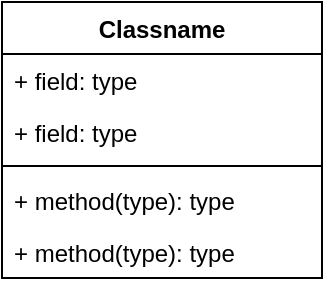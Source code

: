 <mxfile version="24.1.0" type="device">
  <diagram name="Page-1" id="iz0g_oNuLMphUpSVsMll">
    <mxGraphModel dx="1098" dy="820" grid="1" gridSize="10" guides="1" tooltips="1" connect="1" arrows="1" fold="1" page="1" pageScale="1" pageWidth="850" pageHeight="1100" math="0" shadow="0">
      <root>
        <mxCell id="0" />
        <mxCell id="1" parent="0" />
        <mxCell id="VanpKMeyFY_iodrqQJK1-1" value="Classname" style="swimlane;fontStyle=1;align=center;verticalAlign=top;childLayout=stackLayout;horizontal=1;startSize=26;horizontalStack=0;resizeParent=1;resizeParentMax=0;resizeLast=0;collapsible=1;marginBottom=0;whiteSpace=wrap;html=1;" vertex="1" parent="1">
          <mxGeometry x="70" y="60" width="160" height="138" as="geometry" />
        </mxCell>
        <mxCell id="VanpKMeyFY_iodrqQJK1-2" value="+ field: type" style="text;strokeColor=none;fillColor=none;align=left;verticalAlign=top;spacingLeft=4;spacingRight=4;overflow=hidden;rotatable=0;points=[[0,0.5],[1,0.5]];portConstraint=eastwest;whiteSpace=wrap;html=1;" vertex="1" parent="VanpKMeyFY_iodrqQJK1-1">
          <mxGeometry y="26" width="160" height="26" as="geometry" />
        </mxCell>
        <mxCell id="VanpKMeyFY_iodrqQJK1-5" value="+ field: type" style="text;strokeColor=none;fillColor=none;align=left;verticalAlign=top;spacingLeft=4;spacingRight=4;overflow=hidden;rotatable=0;points=[[0,0.5],[1,0.5]];portConstraint=eastwest;whiteSpace=wrap;html=1;" vertex="1" parent="VanpKMeyFY_iodrqQJK1-1">
          <mxGeometry y="52" width="160" height="26" as="geometry" />
        </mxCell>
        <mxCell id="VanpKMeyFY_iodrqQJK1-3" value="" style="line;strokeWidth=1;fillColor=none;align=left;verticalAlign=middle;spacingTop=-1;spacingLeft=3;spacingRight=3;rotatable=0;labelPosition=right;points=[];portConstraint=eastwest;strokeColor=inherit;" vertex="1" parent="VanpKMeyFY_iodrqQJK1-1">
          <mxGeometry y="78" width="160" height="8" as="geometry" />
        </mxCell>
        <mxCell id="VanpKMeyFY_iodrqQJK1-4" value="+ method(type): type" style="text;strokeColor=none;fillColor=none;align=left;verticalAlign=top;spacingLeft=4;spacingRight=4;overflow=hidden;rotatable=0;points=[[0,0.5],[1,0.5]];portConstraint=eastwest;whiteSpace=wrap;html=1;" vertex="1" parent="VanpKMeyFY_iodrqQJK1-1">
          <mxGeometry y="86" width="160" height="26" as="geometry" />
        </mxCell>
        <mxCell id="VanpKMeyFY_iodrqQJK1-6" value="+ method(type): type" style="text;strokeColor=none;fillColor=none;align=left;verticalAlign=top;spacingLeft=4;spacingRight=4;overflow=hidden;rotatable=0;points=[[0,0.5],[1,0.5]];portConstraint=eastwest;whiteSpace=wrap;html=1;" vertex="1" parent="VanpKMeyFY_iodrqQJK1-1">
          <mxGeometry y="112" width="160" height="26" as="geometry" />
        </mxCell>
      </root>
    </mxGraphModel>
  </diagram>
</mxfile>
